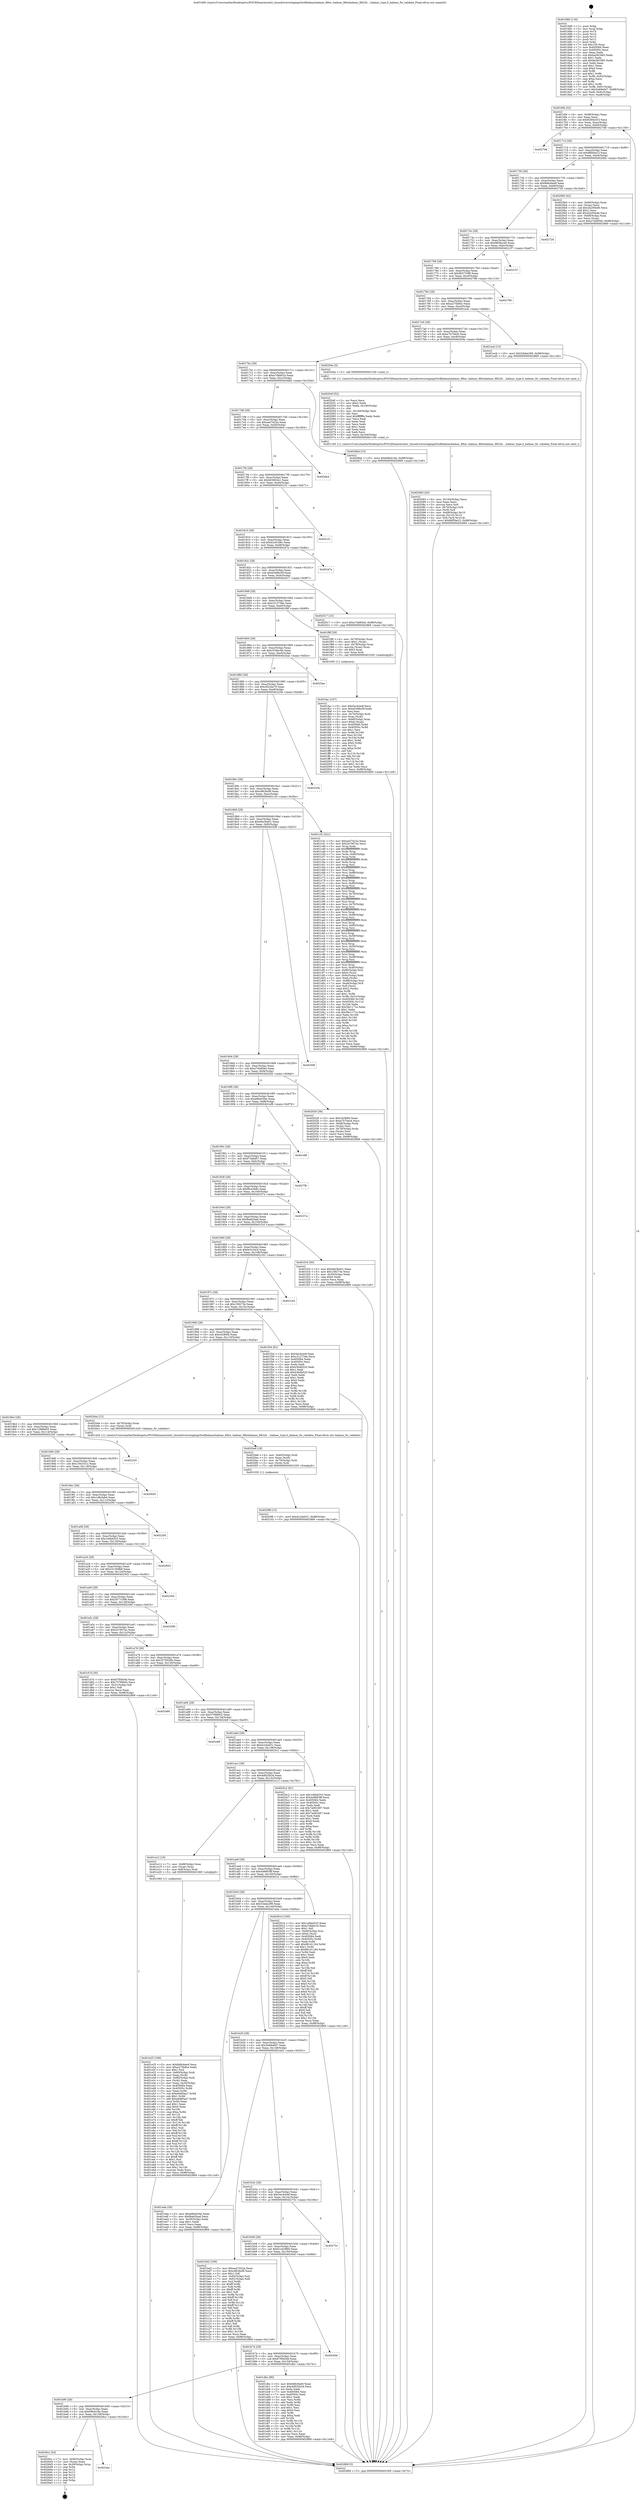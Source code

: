 digraph "0x401680" {
  label = "0x401680 (/mnt/c/Users/mathe/Desktop/tcc/POCII/binaries/extr_linuxdriversstagingrtlwifihalmachalmac_88xx..halmac_88xxhalmac_8822b....halmac_type.h_halmac_fw_validate_Final-ollvm.out::main(0))"
  labelloc = "t"
  node[shape=record]

  Entry [label="",width=0.3,height=0.3,shape=circle,fillcolor=black,style=filled]
  "0x4016f4" [label="{
     0x4016f4 [32]\l
     | [instrs]\l
     &nbsp;&nbsp;0x4016f4 \<+6\>: mov -0x98(%rbp),%eax\l
     &nbsp;&nbsp;0x4016fa \<+2\>: mov %eax,%ecx\l
     &nbsp;&nbsp;0x4016fc \<+6\>: sub $0x8260e333,%ecx\l
     &nbsp;&nbsp;0x401702 \<+6\>: mov %eax,-0xac(%rbp)\l
     &nbsp;&nbsp;0x401708 \<+6\>: mov %ecx,-0xb0(%rbp)\l
     &nbsp;&nbsp;0x40170e \<+6\>: je 00000000004027d6 \<main+0x1156\>\l
  }"]
  "0x4027d6" [label="{
     0x4027d6\l
  }", style=dashed]
  "0x401714" [label="{
     0x401714 [28]\l
     | [instrs]\l
     &nbsp;&nbsp;0x401714 \<+5\>: jmp 0000000000401719 \<main+0x99\>\l
     &nbsp;&nbsp;0x401719 \<+6\>: mov -0xac(%rbp),%eax\l
     &nbsp;&nbsp;0x40171f \<+5\>: sub $0x88f5be23,%eax\l
     &nbsp;&nbsp;0x401724 \<+6\>: mov %eax,-0xb4(%rbp)\l
     &nbsp;&nbsp;0x40172a \<+6\>: je 00000000004020b0 \<main+0xa30\>\l
  }"]
  Exit [label="",width=0.3,height=0.3,shape=circle,fillcolor=black,style=filled,peripheries=2]
  "0x4020b0" [label="{
     0x4020b0 [42]\l
     | [instrs]\l
     &nbsp;&nbsp;0x4020b0 \<+4\>: mov -0x68(%rbp),%rax\l
     &nbsp;&nbsp;0x4020b4 \<+2\>: mov (%rax),%ecx\l
     &nbsp;&nbsp;0x4020b6 \<+6\>: sub $0x2b200e46,%ecx\l
     &nbsp;&nbsp;0x4020bc \<+3\>: add $0x1,%ecx\l
     &nbsp;&nbsp;0x4020bf \<+6\>: add $0x2b200e46,%ecx\l
     &nbsp;&nbsp;0x4020c5 \<+4\>: mov -0x68(%rbp),%rax\l
     &nbsp;&nbsp;0x4020c9 \<+2\>: mov %ecx,(%rax)\l
     &nbsp;&nbsp;0x4020cb \<+10\>: movl $0xe7d485e0,-0x98(%rbp)\l
     &nbsp;&nbsp;0x4020d5 \<+5\>: jmp 0000000000402869 \<main+0x11e9\>\l
  }"]
  "0x401730" [label="{
     0x401730 [28]\l
     | [instrs]\l
     &nbsp;&nbsp;0x401730 \<+5\>: jmp 0000000000401735 \<main+0xb5\>\l
     &nbsp;&nbsp;0x401735 \<+6\>: mov -0xac(%rbp),%eax\l
     &nbsp;&nbsp;0x40173b \<+5\>: sub $0x8d6c6ee9,%eax\l
     &nbsp;&nbsp;0x401740 \<+6\>: mov %eax,-0xb8(%rbp)\l
     &nbsp;&nbsp;0x401746 \<+6\>: je 0000000000402729 \<main+0x10a9\>\l
  }"]
  "0x401bac" [label="{
     0x401bac\l
  }", style=dashed]
  "0x402729" [label="{
     0x402729\l
  }", style=dashed]
  "0x40174c" [label="{
     0x40174c [28]\l
     | [instrs]\l
     &nbsp;&nbsp;0x40174c \<+5\>: jmp 0000000000401751 \<main+0xd1\>\l
     &nbsp;&nbsp;0x401751 \<+6\>: mov -0xac(%rbp),%eax\l
     &nbsp;&nbsp;0x401757 \<+5\>: sub $0x9858cce0,%eax\l
     &nbsp;&nbsp;0x40175c \<+6\>: mov %eax,-0xbc(%rbp)\l
     &nbsp;&nbsp;0x401762 \<+6\>: je 0000000000402107 \<main+0xa87\>\l
  }"]
  "0x4026cc" [label="{
     0x4026cc [24]\l
     | [instrs]\l
     &nbsp;&nbsp;0x4026cc \<+7\>: mov -0x90(%rbp),%rax\l
     &nbsp;&nbsp;0x4026d3 \<+2\>: mov (%rax),%eax\l
     &nbsp;&nbsp;0x4026d5 \<+4\>: lea -0x28(%rbp),%rsp\l
     &nbsp;&nbsp;0x4026d9 \<+1\>: pop %rbx\l
     &nbsp;&nbsp;0x4026da \<+2\>: pop %r12\l
     &nbsp;&nbsp;0x4026dc \<+2\>: pop %r13\l
     &nbsp;&nbsp;0x4026de \<+2\>: pop %r14\l
     &nbsp;&nbsp;0x4026e0 \<+2\>: pop %r15\l
     &nbsp;&nbsp;0x4026e2 \<+1\>: pop %rbp\l
     &nbsp;&nbsp;0x4026e3 \<+1\>: ret\l
  }"]
  "0x402107" [label="{
     0x402107\l
  }", style=dashed]
  "0x401768" [label="{
     0x401768 [28]\l
     | [instrs]\l
     &nbsp;&nbsp;0x401768 \<+5\>: jmp 000000000040176d \<main+0xed\>\l
     &nbsp;&nbsp;0x40176d \<+6\>: mov -0xac(%rbp),%eax\l
     &nbsp;&nbsp;0x401773 \<+5\>: sub $0x9b5733f6,%eax\l
     &nbsp;&nbsp;0x401778 \<+6\>: mov %eax,-0xc0(%rbp)\l
     &nbsp;&nbsp;0x40177e \<+6\>: je 0000000000402799 \<main+0x1119\>\l
  }"]
  "0x4020f8" [label="{
     0x4020f8 [15]\l
     | [instrs]\l
     &nbsp;&nbsp;0x4020f8 \<+10\>: movl $0x4c24e031,-0x98(%rbp)\l
     &nbsp;&nbsp;0x402102 \<+5\>: jmp 0000000000402869 \<main+0x11e9\>\l
  }"]
  "0x402799" [label="{
     0x402799\l
  }", style=dashed]
  "0x401784" [label="{
     0x401784 [28]\l
     | [instrs]\l
     &nbsp;&nbsp;0x401784 \<+5\>: jmp 0000000000401789 \<main+0x109\>\l
     &nbsp;&nbsp;0x401789 \<+6\>: mov -0xac(%rbp),%eax\l
     &nbsp;&nbsp;0x40178f \<+5\>: sub $0xa275b8ce,%eax\l
     &nbsp;&nbsp;0x401794 \<+6\>: mov %eax,-0xc4(%rbp)\l
     &nbsp;&nbsp;0x40179a \<+6\>: je 0000000000401ecb \<main+0x84b\>\l
  }"]
  "0x4020e6" [label="{
     0x4020e6 [18]\l
     | [instrs]\l
     &nbsp;&nbsp;0x4020e6 \<+4\>: mov -0x60(%rbp),%rdi\l
     &nbsp;&nbsp;0x4020ea \<+2\>: mov %eax,(%rdi)\l
     &nbsp;&nbsp;0x4020ec \<+4\>: mov -0x70(%rbp),%rdi\l
     &nbsp;&nbsp;0x4020f0 \<+3\>: mov (%rdi),%rdi\l
     &nbsp;&nbsp;0x4020f3 \<+5\>: call 0000000000401030 \<free@plt\>\l
     | [calls]\l
     &nbsp;&nbsp;0x401030 \{1\} (unknown)\l
  }"]
  "0x401ecb" [label="{
     0x401ecb [15]\l
     | [instrs]\l
     &nbsp;&nbsp;0x401ecb \<+10\>: movl $0x53ebe299,-0x98(%rbp)\l
     &nbsp;&nbsp;0x401ed5 \<+5\>: jmp 0000000000402869 \<main+0x11e9\>\l
  }"]
  "0x4017a0" [label="{
     0x4017a0 [28]\l
     | [instrs]\l
     &nbsp;&nbsp;0x4017a0 \<+5\>: jmp 00000000004017a5 \<main+0x125\>\l
     &nbsp;&nbsp;0x4017a5 \<+6\>: mov -0xac(%rbp),%eax\l
     &nbsp;&nbsp;0x4017ab \<+5\>: sub $0xa7b70ec6,%eax\l
     &nbsp;&nbsp;0x4017b0 \<+6\>: mov %eax,-0xc8(%rbp)\l
     &nbsp;&nbsp;0x4017b6 \<+6\>: je 000000000040204a \<main+0x9ca\>\l
  }"]
  "0x402083" [label="{
     0x402083 [45]\l
     | [instrs]\l
     &nbsp;&nbsp;0x402083 \<+6\>: mov -0x164(%rbp),%ecx\l
     &nbsp;&nbsp;0x402089 \<+3\>: imul %eax,%ecx\l
     &nbsp;&nbsp;0x40208c \<+3\>: movslq %ecx,%r8\l
     &nbsp;&nbsp;0x40208f \<+4\>: mov -0x70(%rbp),%r9\l
     &nbsp;&nbsp;0x402093 \<+3\>: mov (%r9),%r9\l
     &nbsp;&nbsp;0x402096 \<+4\>: mov -0x68(%rbp),%r10\l
     &nbsp;&nbsp;0x40209a \<+3\>: movslq (%r10),%r10\l
     &nbsp;&nbsp;0x40209d \<+4\>: mov %r8,(%r9,%r10,8)\l
     &nbsp;&nbsp;0x4020a1 \<+10\>: movl $0x88f5be23,-0x98(%rbp)\l
     &nbsp;&nbsp;0x4020ab \<+5\>: jmp 0000000000402869 \<main+0x11e9\>\l
  }"]
  "0x40204a" [label="{
     0x40204a [5]\l
     | [instrs]\l
     &nbsp;&nbsp;0x40204a \<+5\>: call 0000000000401160 \<next_i\>\l
     | [calls]\l
     &nbsp;&nbsp;0x401160 \{1\} (/mnt/c/Users/mathe/Desktop/tcc/POCII/binaries/extr_linuxdriversstagingrtlwifihalmachalmac_88xx..halmac_88xxhalmac_8822b....halmac_type.h_halmac_fw_validate_Final-ollvm.out::next_i)\l
  }"]
  "0x4017bc" [label="{
     0x4017bc [28]\l
     | [instrs]\l
     &nbsp;&nbsp;0x4017bc \<+5\>: jmp 00000000004017c1 \<main+0x141\>\l
     &nbsp;&nbsp;0x4017c1 \<+6\>: mov -0xac(%rbp),%eax\l
     &nbsp;&nbsp;0x4017c7 \<+5\>: sub $0xa7dbbb1b,%eax\l
     &nbsp;&nbsp;0x4017cc \<+6\>: mov %eax,-0xcc(%rbp)\l
     &nbsp;&nbsp;0x4017d2 \<+6\>: je 00000000004026bd \<main+0x103d\>\l
  }"]
  "0x40204f" [label="{
     0x40204f [52]\l
     | [instrs]\l
     &nbsp;&nbsp;0x40204f \<+2\>: xor %ecx,%ecx\l
     &nbsp;&nbsp;0x402051 \<+5\>: mov $0x2,%edx\l
     &nbsp;&nbsp;0x402056 \<+6\>: mov %edx,-0x160(%rbp)\l
     &nbsp;&nbsp;0x40205c \<+1\>: cltd\l
     &nbsp;&nbsp;0x40205d \<+6\>: mov -0x160(%rbp),%esi\l
     &nbsp;&nbsp;0x402063 \<+2\>: idiv %esi\l
     &nbsp;&nbsp;0x402065 \<+6\>: imul $0xfffffffe,%edx,%edx\l
     &nbsp;&nbsp;0x40206b \<+2\>: mov %ecx,%edi\l
     &nbsp;&nbsp;0x40206d \<+2\>: sub %edx,%edi\l
     &nbsp;&nbsp;0x40206f \<+2\>: mov %ecx,%edx\l
     &nbsp;&nbsp;0x402071 \<+3\>: sub $0x1,%edx\l
     &nbsp;&nbsp;0x402074 \<+2\>: add %edx,%edi\l
     &nbsp;&nbsp;0x402076 \<+2\>: sub %edi,%ecx\l
     &nbsp;&nbsp;0x402078 \<+6\>: mov %ecx,-0x164(%rbp)\l
     &nbsp;&nbsp;0x40207e \<+5\>: call 0000000000401160 \<next_i\>\l
     | [calls]\l
     &nbsp;&nbsp;0x401160 \{1\} (/mnt/c/Users/mathe/Desktop/tcc/POCII/binaries/extr_linuxdriversstagingrtlwifihalmachalmac_88xx..halmac_88xxhalmac_8822b....halmac_type.h_halmac_fw_validate_Final-ollvm.out::next_i)\l
  }"]
  "0x4026bd" [label="{
     0x4026bd [15]\l
     | [instrs]\l
     &nbsp;&nbsp;0x4026bd \<+10\>: movl $0x69fcb16e,-0x98(%rbp)\l
     &nbsp;&nbsp;0x4026c7 \<+5\>: jmp 0000000000402869 \<main+0x11e9\>\l
  }"]
  "0x4017d8" [label="{
     0x4017d8 [28]\l
     | [instrs]\l
     &nbsp;&nbsp;0x4017d8 \<+5\>: jmp 00000000004017dd \<main+0x15d\>\l
     &nbsp;&nbsp;0x4017dd \<+6\>: mov -0xac(%rbp),%eax\l
     &nbsp;&nbsp;0x4017e3 \<+5\>: sub $0xaa47422a,%eax\l
     &nbsp;&nbsp;0x4017e8 \<+6\>: mov %eax,-0xd0(%rbp)\l
     &nbsp;&nbsp;0x4017ee \<+6\>: je 00000000004026e4 \<main+0x1064\>\l
  }"]
  "0x401fac" [label="{
     0x401fac [107]\l
     | [instrs]\l
     &nbsp;&nbsp;0x401fac \<+5\>: mov $0x5ec4cb4f,%ecx\l
     &nbsp;&nbsp;0x401fb1 \<+5\>: mov $0xb549bc0f,%edx\l
     &nbsp;&nbsp;0x401fb6 \<+2\>: xor %esi,%esi\l
     &nbsp;&nbsp;0x401fb8 \<+4\>: mov -0x70(%rbp),%rdi\l
     &nbsp;&nbsp;0x401fbc \<+3\>: mov %rax,(%rdi)\l
     &nbsp;&nbsp;0x401fbf \<+4\>: mov -0x68(%rbp),%rax\l
     &nbsp;&nbsp;0x401fc3 \<+6\>: movl $0x0,(%rax)\l
     &nbsp;&nbsp;0x401fc9 \<+8\>: mov 0x405084,%r8d\l
     &nbsp;&nbsp;0x401fd1 \<+8\>: mov 0x40505c,%r9d\l
     &nbsp;&nbsp;0x401fd9 \<+3\>: sub $0x1,%esi\l
     &nbsp;&nbsp;0x401fdc \<+3\>: mov %r8d,%r10d\l
     &nbsp;&nbsp;0x401fdf \<+3\>: add %esi,%r10d\l
     &nbsp;&nbsp;0x401fe2 \<+4\>: imul %r10d,%r8d\l
     &nbsp;&nbsp;0x401fe6 \<+4\>: and $0x1,%r8d\l
     &nbsp;&nbsp;0x401fea \<+4\>: cmp $0x0,%r8d\l
     &nbsp;&nbsp;0x401fee \<+4\>: sete %r11b\l
     &nbsp;&nbsp;0x401ff2 \<+4\>: cmp $0xa,%r9d\l
     &nbsp;&nbsp;0x401ff6 \<+3\>: setl %bl\l
     &nbsp;&nbsp;0x401ff9 \<+3\>: mov %r11b,%r14b\l
     &nbsp;&nbsp;0x401ffc \<+3\>: and %bl,%r14b\l
     &nbsp;&nbsp;0x401fff \<+3\>: xor %bl,%r11b\l
     &nbsp;&nbsp;0x402002 \<+3\>: or %r11b,%r14b\l
     &nbsp;&nbsp;0x402005 \<+4\>: test $0x1,%r14b\l
     &nbsp;&nbsp;0x402009 \<+3\>: cmovne %edx,%ecx\l
     &nbsp;&nbsp;0x40200c \<+6\>: mov %ecx,-0x98(%rbp)\l
     &nbsp;&nbsp;0x402012 \<+5\>: jmp 0000000000402869 \<main+0x11e9\>\l
  }"]
  "0x4026e4" [label="{
     0x4026e4\l
  }", style=dashed]
  "0x4017f4" [label="{
     0x4017f4 [28]\l
     | [instrs]\l
     &nbsp;&nbsp;0x4017f4 \<+5\>: jmp 00000000004017f9 \<main+0x179\>\l
     &nbsp;&nbsp;0x4017f9 \<+6\>: mov -0xac(%rbp),%eax\l
     &nbsp;&nbsp;0x4017ff \<+5\>: sub $0xb03602e1,%eax\l
     &nbsp;&nbsp;0x401804 \<+6\>: mov %eax,-0xd4(%rbp)\l
     &nbsp;&nbsp;0x40180a \<+6\>: je 00000000004021f1 \<main+0xb71\>\l
  }"]
  "0x401e25" [label="{
     0x401e25 [166]\l
     | [instrs]\l
     &nbsp;&nbsp;0x401e25 \<+5\>: mov $0x8d6c6ee9,%ecx\l
     &nbsp;&nbsp;0x401e2a \<+5\>: mov $0xa275b8ce,%edx\l
     &nbsp;&nbsp;0x401e2f \<+3\>: mov $0x1,%sil\l
     &nbsp;&nbsp;0x401e32 \<+4\>: mov -0x80(%rbp),%rdi\l
     &nbsp;&nbsp;0x401e36 \<+2\>: mov %eax,(%rdi)\l
     &nbsp;&nbsp;0x401e38 \<+4\>: mov -0x80(%rbp),%rdi\l
     &nbsp;&nbsp;0x401e3c \<+2\>: mov (%rdi),%eax\l
     &nbsp;&nbsp;0x401e3e \<+3\>: mov %eax,-0x30(%rbp)\l
     &nbsp;&nbsp;0x401e41 \<+7\>: mov 0x405084,%eax\l
     &nbsp;&nbsp;0x401e48 \<+8\>: mov 0x40505c,%r8d\l
     &nbsp;&nbsp;0x401e50 \<+3\>: mov %eax,%r9d\l
     &nbsp;&nbsp;0x401e53 \<+7\>: sub $0xed485aa7,%r9d\l
     &nbsp;&nbsp;0x401e5a \<+4\>: sub $0x1,%r9d\l
     &nbsp;&nbsp;0x401e5e \<+7\>: add $0xed485aa7,%r9d\l
     &nbsp;&nbsp;0x401e65 \<+4\>: imul %r9d,%eax\l
     &nbsp;&nbsp;0x401e69 \<+3\>: and $0x1,%eax\l
     &nbsp;&nbsp;0x401e6c \<+3\>: cmp $0x0,%eax\l
     &nbsp;&nbsp;0x401e6f \<+4\>: sete %r10b\l
     &nbsp;&nbsp;0x401e73 \<+4\>: cmp $0xa,%r8d\l
     &nbsp;&nbsp;0x401e77 \<+4\>: setl %r11b\l
     &nbsp;&nbsp;0x401e7b \<+3\>: mov %r10b,%bl\l
     &nbsp;&nbsp;0x401e7e \<+3\>: xor $0xff,%bl\l
     &nbsp;&nbsp;0x401e81 \<+3\>: mov %r11b,%r14b\l
     &nbsp;&nbsp;0x401e84 \<+4\>: xor $0xff,%r14b\l
     &nbsp;&nbsp;0x401e88 \<+4\>: xor $0x1,%sil\l
     &nbsp;&nbsp;0x401e8c \<+3\>: mov %bl,%r15b\l
     &nbsp;&nbsp;0x401e8f \<+4\>: and $0xff,%r15b\l
     &nbsp;&nbsp;0x401e93 \<+3\>: and %sil,%r10b\l
     &nbsp;&nbsp;0x401e96 \<+3\>: mov %r14b,%r12b\l
     &nbsp;&nbsp;0x401e99 \<+4\>: and $0xff,%r12b\l
     &nbsp;&nbsp;0x401e9d \<+3\>: and %sil,%r11b\l
     &nbsp;&nbsp;0x401ea0 \<+3\>: or %r10b,%r15b\l
     &nbsp;&nbsp;0x401ea3 \<+3\>: or %r11b,%r12b\l
     &nbsp;&nbsp;0x401ea6 \<+3\>: xor %r12b,%r15b\l
     &nbsp;&nbsp;0x401ea9 \<+3\>: or %r14b,%bl\l
     &nbsp;&nbsp;0x401eac \<+3\>: xor $0xff,%bl\l
     &nbsp;&nbsp;0x401eaf \<+4\>: or $0x1,%sil\l
     &nbsp;&nbsp;0x401eb3 \<+3\>: and %sil,%bl\l
     &nbsp;&nbsp;0x401eb6 \<+3\>: or %bl,%r15b\l
     &nbsp;&nbsp;0x401eb9 \<+4\>: test $0x1,%r15b\l
     &nbsp;&nbsp;0x401ebd \<+3\>: cmovne %edx,%ecx\l
     &nbsp;&nbsp;0x401ec0 \<+6\>: mov %ecx,-0x98(%rbp)\l
     &nbsp;&nbsp;0x401ec6 \<+5\>: jmp 0000000000402869 \<main+0x11e9\>\l
  }"]
  "0x4021f1" [label="{
     0x4021f1\l
  }", style=dashed]
  "0x401810" [label="{
     0x401810 [28]\l
     | [instrs]\l
     &nbsp;&nbsp;0x401810 \<+5\>: jmp 0000000000401815 \<main+0x195\>\l
     &nbsp;&nbsp;0x401815 \<+6\>: mov -0xac(%rbp),%eax\l
     &nbsp;&nbsp;0x40181b \<+5\>: sub $0xb2c01b9c,%eax\l
     &nbsp;&nbsp;0x401820 \<+6\>: mov %eax,-0xd8(%rbp)\l
     &nbsp;&nbsp;0x401826 \<+6\>: je 000000000040247a \<main+0xdfa\>\l
  }"]
  "0x401b90" [label="{
     0x401b90 [28]\l
     | [instrs]\l
     &nbsp;&nbsp;0x401b90 \<+5\>: jmp 0000000000401b95 \<main+0x515\>\l
     &nbsp;&nbsp;0x401b95 \<+6\>: mov -0xac(%rbp),%eax\l
     &nbsp;&nbsp;0x401b9b \<+5\>: sub $0x69fcb16e,%eax\l
     &nbsp;&nbsp;0x401ba0 \<+6\>: mov %eax,-0x158(%rbp)\l
     &nbsp;&nbsp;0x401ba6 \<+6\>: je 00000000004026cc \<main+0x104c\>\l
  }"]
  "0x40247a" [label="{
     0x40247a\l
  }", style=dashed]
  "0x40182c" [label="{
     0x40182c [28]\l
     | [instrs]\l
     &nbsp;&nbsp;0x40182c \<+5\>: jmp 0000000000401831 \<main+0x1b1\>\l
     &nbsp;&nbsp;0x401831 \<+6\>: mov -0xac(%rbp),%eax\l
     &nbsp;&nbsp;0x401837 \<+5\>: sub $0xb549bc0f,%eax\l
     &nbsp;&nbsp;0x40183c \<+6\>: mov %eax,-0xdc(%rbp)\l
     &nbsp;&nbsp;0x401842 \<+6\>: je 0000000000402017 \<main+0x997\>\l
  }"]
  "0x401dbc" [label="{
     0x401dbc [86]\l
     | [instrs]\l
     &nbsp;&nbsp;0x401dbc \<+5\>: mov $0x8d6c6ee9,%eax\l
     &nbsp;&nbsp;0x401dc1 \<+5\>: mov $0x4d925b3d,%ecx\l
     &nbsp;&nbsp;0x401dc6 \<+2\>: xor %edx,%edx\l
     &nbsp;&nbsp;0x401dc8 \<+7\>: mov 0x405084,%esi\l
     &nbsp;&nbsp;0x401dcf \<+7\>: mov 0x40505c,%edi\l
     &nbsp;&nbsp;0x401dd6 \<+3\>: sub $0x1,%edx\l
     &nbsp;&nbsp;0x401dd9 \<+3\>: mov %esi,%r8d\l
     &nbsp;&nbsp;0x401ddc \<+3\>: add %edx,%r8d\l
     &nbsp;&nbsp;0x401ddf \<+4\>: imul %r8d,%esi\l
     &nbsp;&nbsp;0x401de3 \<+3\>: and $0x1,%esi\l
     &nbsp;&nbsp;0x401de6 \<+3\>: cmp $0x0,%esi\l
     &nbsp;&nbsp;0x401de9 \<+4\>: sete %r9b\l
     &nbsp;&nbsp;0x401ded \<+3\>: cmp $0xa,%edi\l
     &nbsp;&nbsp;0x401df0 \<+4\>: setl %r10b\l
     &nbsp;&nbsp;0x401df4 \<+3\>: mov %r9b,%r11b\l
     &nbsp;&nbsp;0x401df7 \<+3\>: and %r10b,%r11b\l
     &nbsp;&nbsp;0x401dfa \<+3\>: xor %r10b,%r9b\l
     &nbsp;&nbsp;0x401dfd \<+3\>: or %r9b,%r11b\l
     &nbsp;&nbsp;0x401e00 \<+4\>: test $0x1,%r11b\l
     &nbsp;&nbsp;0x401e04 \<+3\>: cmovne %ecx,%eax\l
     &nbsp;&nbsp;0x401e07 \<+6\>: mov %eax,-0x98(%rbp)\l
     &nbsp;&nbsp;0x401e0d \<+5\>: jmp 0000000000402869 \<main+0x11e9\>\l
  }"]
  "0x402017" [label="{
     0x402017 [15]\l
     | [instrs]\l
     &nbsp;&nbsp;0x402017 \<+10\>: movl $0xe7d485e0,-0x98(%rbp)\l
     &nbsp;&nbsp;0x402021 \<+5\>: jmp 0000000000402869 \<main+0x11e9\>\l
  }"]
  "0x401848" [label="{
     0x401848 [28]\l
     | [instrs]\l
     &nbsp;&nbsp;0x401848 \<+5\>: jmp 000000000040184d \<main+0x1cd\>\l
     &nbsp;&nbsp;0x40184d \<+6\>: mov -0xac(%rbp),%eax\l
     &nbsp;&nbsp;0x401853 \<+5\>: sub $0xc31273de,%eax\l
     &nbsp;&nbsp;0x401858 \<+6\>: mov %eax,-0xe0(%rbp)\l
     &nbsp;&nbsp;0x40185e \<+6\>: je 0000000000401f8f \<main+0x90f\>\l
  }"]
  "0x401b74" [label="{
     0x401b74 [28]\l
     | [instrs]\l
     &nbsp;&nbsp;0x401b74 \<+5\>: jmp 0000000000401b79 \<main+0x4f9\>\l
     &nbsp;&nbsp;0x401b79 \<+6\>: mov -0xac(%rbp),%eax\l
     &nbsp;&nbsp;0x401b7f \<+5\>: sub $0x67f5b04d,%eax\l
     &nbsp;&nbsp;0x401b84 \<+6\>: mov %eax,-0x154(%rbp)\l
     &nbsp;&nbsp;0x401b8a \<+6\>: je 0000000000401dbc \<main+0x73c\>\l
  }"]
  "0x401f8f" [label="{
     0x401f8f [29]\l
     | [instrs]\l
     &nbsp;&nbsp;0x401f8f \<+4\>: mov -0x78(%rbp),%rax\l
     &nbsp;&nbsp;0x401f93 \<+6\>: movl $0x1,(%rax)\l
     &nbsp;&nbsp;0x401f99 \<+4\>: mov -0x78(%rbp),%rax\l
     &nbsp;&nbsp;0x401f9d \<+3\>: movslq (%rax),%rax\l
     &nbsp;&nbsp;0x401fa0 \<+4\>: shl $0x3,%rax\l
     &nbsp;&nbsp;0x401fa4 \<+3\>: mov %rax,%rdi\l
     &nbsp;&nbsp;0x401fa7 \<+5\>: call 0000000000401050 \<malloc@plt\>\l
     | [calls]\l
     &nbsp;&nbsp;0x401050 \{1\} (unknown)\l
  }"]
  "0x401864" [label="{
     0x401864 [28]\l
     | [instrs]\l
     &nbsp;&nbsp;0x401864 \<+5\>: jmp 0000000000401869 \<main+0x1e9\>\l
     &nbsp;&nbsp;0x401869 \<+6\>: mov -0xac(%rbp),%eax\l
     &nbsp;&nbsp;0x40186f \<+5\>: sub $0xc539ac4b,%eax\l
     &nbsp;&nbsp;0x401874 \<+6\>: mov %eax,-0xe4(%rbp)\l
     &nbsp;&nbsp;0x40187a \<+6\>: je 00000000004025ae \<main+0xf2e\>\l
  }"]
  "0x40240d" [label="{
     0x40240d\l
  }", style=dashed]
  "0x4025ae" [label="{
     0x4025ae\l
  }", style=dashed]
  "0x401880" [label="{
     0x401880 [28]\l
     | [instrs]\l
     &nbsp;&nbsp;0x401880 \<+5\>: jmp 0000000000401885 \<main+0x205\>\l
     &nbsp;&nbsp;0x401885 \<+6\>: mov -0xac(%rbp),%eax\l
     &nbsp;&nbsp;0x40188b \<+5\>: sub $0xc822da79,%eax\l
     &nbsp;&nbsp;0x401890 \<+6\>: mov %eax,-0xe8(%rbp)\l
     &nbsp;&nbsp;0x401896 \<+6\>: je 000000000040225b \<main+0xbdb\>\l
  }"]
  "0x401b58" [label="{
     0x401b58 [28]\l
     | [instrs]\l
     &nbsp;&nbsp;0x401b58 \<+5\>: jmp 0000000000401b5d \<main+0x4dd\>\l
     &nbsp;&nbsp;0x401b5d \<+6\>: mov -0xac(%rbp),%eax\l
     &nbsp;&nbsp;0x401b63 \<+5\>: sub $0x61e43980,%eax\l
     &nbsp;&nbsp;0x401b68 \<+6\>: mov %eax,-0x150(%rbp)\l
     &nbsp;&nbsp;0x401b6e \<+6\>: je 000000000040240d \<main+0xd8d\>\l
  }"]
  "0x40225b" [label="{
     0x40225b\l
  }", style=dashed]
  "0x40189c" [label="{
     0x40189c [28]\l
     | [instrs]\l
     &nbsp;&nbsp;0x40189c \<+5\>: jmp 00000000004018a1 \<main+0x221\>\l
     &nbsp;&nbsp;0x4018a1 \<+6\>: mov -0xac(%rbp),%eax\l
     &nbsp;&nbsp;0x4018a7 \<+5\>: sub $0xc863bcf9,%eax\l
     &nbsp;&nbsp;0x4018ac \<+6\>: mov %eax,-0xec(%rbp)\l
     &nbsp;&nbsp;0x4018b2 \<+6\>: je 0000000000401c3c \<main+0x5bc\>\l
  }"]
  "0x40275c" [label="{
     0x40275c\l
  }", style=dashed]
  "0x401c3c" [label="{
     0x401c3c [321]\l
     | [instrs]\l
     &nbsp;&nbsp;0x401c3c \<+5\>: mov $0xaa47422a,%eax\l
     &nbsp;&nbsp;0x401c41 \<+5\>: mov $0x2e7907ac,%ecx\l
     &nbsp;&nbsp;0x401c46 \<+3\>: mov %rsp,%rdx\l
     &nbsp;&nbsp;0x401c49 \<+4\>: add $0xfffffffffffffff0,%rdx\l
     &nbsp;&nbsp;0x401c4d \<+3\>: mov %rdx,%rsp\l
     &nbsp;&nbsp;0x401c50 \<+7\>: mov %rdx,-0x90(%rbp)\l
     &nbsp;&nbsp;0x401c57 \<+3\>: mov %rsp,%rdx\l
     &nbsp;&nbsp;0x401c5a \<+4\>: add $0xfffffffffffffff0,%rdx\l
     &nbsp;&nbsp;0x401c5e \<+3\>: mov %rdx,%rsp\l
     &nbsp;&nbsp;0x401c61 \<+3\>: mov %rsp,%rsi\l
     &nbsp;&nbsp;0x401c64 \<+4\>: add $0xfffffffffffffff0,%rsi\l
     &nbsp;&nbsp;0x401c68 \<+3\>: mov %rsi,%rsp\l
     &nbsp;&nbsp;0x401c6b \<+7\>: mov %rsi,-0x88(%rbp)\l
     &nbsp;&nbsp;0x401c72 \<+3\>: mov %rsp,%rsi\l
     &nbsp;&nbsp;0x401c75 \<+4\>: add $0xfffffffffffffff0,%rsi\l
     &nbsp;&nbsp;0x401c79 \<+3\>: mov %rsi,%rsp\l
     &nbsp;&nbsp;0x401c7c \<+4\>: mov %rsi,-0x80(%rbp)\l
     &nbsp;&nbsp;0x401c80 \<+3\>: mov %rsp,%rsi\l
     &nbsp;&nbsp;0x401c83 \<+4\>: add $0xfffffffffffffff0,%rsi\l
     &nbsp;&nbsp;0x401c87 \<+3\>: mov %rsi,%rsp\l
     &nbsp;&nbsp;0x401c8a \<+4\>: mov %rsi,-0x78(%rbp)\l
     &nbsp;&nbsp;0x401c8e \<+3\>: mov %rsp,%rsi\l
     &nbsp;&nbsp;0x401c91 \<+4\>: add $0xfffffffffffffff0,%rsi\l
     &nbsp;&nbsp;0x401c95 \<+3\>: mov %rsi,%rsp\l
     &nbsp;&nbsp;0x401c98 \<+4\>: mov %rsi,-0x70(%rbp)\l
     &nbsp;&nbsp;0x401c9c \<+3\>: mov %rsp,%rsi\l
     &nbsp;&nbsp;0x401c9f \<+4\>: add $0xfffffffffffffff0,%rsi\l
     &nbsp;&nbsp;0x401ca3 \<+3\>: mov %rsi,%rsp\l
     &nbsp;&nbsp;0x401ca6 \<+4\>: mov %rsi,-0x68(%rbp)\l
     &nbsp;&nbsp;0x401caa \<+3\>: mov %rsp,%rsi\l
     &nbsp;&nbsp;0x401cad \<+4\>: add $0xfffffffffffffff0,%rsi\l
     &nbsp;&nbsp;0x401cb1 \<+3\>: mov %rsi,%rsp\l
     &nbsp;&nbsp;0x401cb4 \<+4\>: mov %rsi,-0x60(%rbp)\l
     &nbsp;&nbsp;0x401cb8 \<+3\>: mov %rsp,%rsi\l
     &nbsp;&nbsp;0x401cbb \<+4\>: add $0xfffffffffffffff0,%rsi\l
     &nbsp;&nbsp;0x401cbf \<+3\>: mov %rsi,%rsp\l
     &nbsp;&nbsp;0x401cc2 \<+4\>: mov %rsi,-0x58(%rbp)\l
     &nbsp;&nbsp;0x401cc6 \<+3\>: mov %rsp,%rsi\l
     &nbsp;&nbsp;0x401cc9 \<+4\>: add $0xfffffffffffffff0,%rsi\l
     &nbsp;&nbsp;0x401ccd \<+3\>: mov %rsi,%rsp\l
     &nbsp;&nbsp;0x401cd0 \<+4\>: mov %rsi,-0x50(%rbp)\l
     &nbsp;&nbsp;0x401cd4 \<+3\>: mov %rsp,%rsi\l
     &nbsp;&nbsp;0x401cd7 \<+4\>: add $0xfffffffffffffff0,%rsi\l
     &nbsp;&nbsp;0x401cdb \<+3\>: mov %rsi,%rsp\l
     &nbsp;&nbsp;0x401cde \<+4\>: mov %rsi,-0x48(%rbp)\l
     &nbsp;&nbsp;0x401ce2 \<+3\>: mov %rsp,%rsi\l
     &nbsp;&nbsp;0x401ce5 \<+4\>: add $0xfffffffffffffff0,%rsi\l
     &nbsp;&nbsp;0x401ce9 \<+3\>: mov %rsi,%rsp\l
     &nbsp;&nbsp;0x401cec \<+4\>: mov %rsi,-0x40(%rbp)\l
     &nbsp;&nbsp;0x401cf0 \<+7\>: mov -0x90(%rbp),%rsi\l
     &nbsp;&nbsp;0x401cf7 \<+6\>: movl $0x0,(%rsi)\l
     &nbsp;&nbsp;0x401cfd \<+6\>: mov -0x9c(%rbp),%edi\l
     &nbsp;&nbsp;0x401d03 \<+2\>: mov %edi,(%rdx)\l
     &nbsp;&nbsp;0x401d05 \<+7\>: mov -0x88(%rbp),%rsi\l
     &nbsp;&nbsp;0x401d0c \<+7\>: mov -0xa8(%rbp),%r8\l
     &nbsp;&nbsp;0x401d13 \<+3\>: mov %r8,(%rsi)\l
     &nbsp;&nbsp;0x401d16 \<+3\>: cmpl $0x2,(%rdx)\l
     &nbsp;&nbsp;0x401d19 \<+4\>: setne %r9b\l
     &nbsp;&nbsp;0x401d1d \<+4\>: and $0x1,%r9b\l
     &nbsp;&nbsp;0x401d21 \<+4\>: mov %r9b,-0x31(%rbp)\l
     &nbsp;&nbsp;0x401d25 \<+8\>: mov 0x405084,%r10d\l
     &nbsp;&nbsp;0x401d2d \<+8\>: mov 0x40505c,%r11d\l
     &nbsp;&nbsp;0x401d35 \<+3\>: mov %r10d,%ebx\l
     &nbsp;&nbsp;0x401d38 \<+6\>: add $0x5fe1171e,%ebx\l
     &nbsp;&nbsp;0x401d3e \<+3\>: sub $0x1,%ebx\l
     &nbsp;&nbsp;0x401d41 \<+6\>: sub $0x5fe1171e,%ebx\l
     &nbsp;&nbsp;0x401d47 \<+4\>: imul %ebx,%r10d\l
     &nbsp;&nbsp;0x401d4b \<+4\>: and $0x1,%r10d\l
     &nbsp;&nbsp;0x401d4f \<+4\>: cmp $0x0,%r10d\l
     &nbsp;&nbsp;0x401d53 \<+4\>: sete %r9b\l
     &nbsp;&nbsp;0x401d57 \<+4\>: cmp $0xa,%r11d\l
     &nbsp;&nbsp;0x401d5b \<+4\>: setl %r14b\l
     &nbsp;&nbsp;0x401d5f \<+3\>: mov %r9b,%r15b\l
     &nbsp;&nbsp;0x401d62 \<+3\>: and %r14b,%r15b\l
     &nbsp;&nbsp;0x401d65 \<+3\>: xor %r14b,%r9b\l
     &nbsp;&nbsp;0x401d68 \<+3\>: or %r9b,%r15b\l
     &nbsp;&nbsp;0x401d6b \<+4\>: test $0x1,%r15b\l
     &nbsp;&nbsp;0x401d6f \<+3\>: cmovne %ecx,%eax\l
     &nbsp;&nbsp;0x401d72 \<+6\>: mov %eax,-0x98(%rbp)\l
     &nbsp;&nbsp;0x401d78 \<+5\>: jmp 0000000000402869 \<main+0x11e9\>\l
  }"]
  "0x4018b8" [label="{
     0x4018b8 [28]\l
     | [instrs]\l
     &nbsp;&nbsp;0x4018b8 \<+5\>: jmp 00000000004018bd \<main+0x23d\>\l
     &nbsp;&nbsp;0x4018bd \<+6\>: mov -0xac(%rbp),%eax\l
     &nbsp;&nbsp;0x4018c3 \<+5\>: sub $0xe6e3be01,%eax\l
     &nbsp;&nbsp;0x4018c8 \<+6\>: mov %eax,-0xf0(%rbp)\l
     &nbsp;&nbsp;0x4018ce \<+6\>: je 000000000040259f \<main+0xf1f\>\l
  }"]
  "0x401680" [label="{
     0x401680 [116]\l
     | [instrs]\l
     &nbsp;&nbsp;0x401680 \<+1\>: push %rbp\l
     &nbsp;&nbsp;0x401681 \<+3\>: mov %rsp,%rbp\l
     &nbsp;&nbsp;0x401684 \<+2\>: push %r15\l
     &nbsp;&nbsp;0x401686 \<+2\>: push %r14\l
     &nbsp;&nbsp;0x401688 \<+2\>: push %r13\l
     &nbsp;&nbsp;0x40168a \<+2\>: push %r12\l
     &nbsp;&nbsp;0x40168c \<+1\>: push %rbx\l
     &nbsp;&nbsp;0x40168d \<+7\>: sub $0x158,%rsp\l
     &nbsp;&nbsp;0x401694 \<+7\>: mov 0x405084,%eax\l
     &nbsp;&nbsp;0x40169b \<+7\>: mov 0x40505c,%ecx\l
     &nbsp;&nbsp;0x4016a2 \<+2\>: mov %eax,%edx\l
     &nbsp;&nbsp;0x4016a4 \<+6\>: sub $0xba581865,%edx\l
     &nbsp;&nbsp;0x4016aa \<+3\>: sub $0x1,%edx\l
     &nbsp;&nbsp;0x4016ad \<+6\>: add $0xba581865,%edx\l
     &nbsp;&nbsp;0x4016b3 \<+3\>: imul %edx,%eax\l
     &nbsp;&nbsp;0x4016b6 \<+3\>: and $0x1,%eax\l
     &nbsp;&nbsp;0x4016b9 \<+3\>: cmp $0x0,%eax\l
     &nbsp;&nbsp;0x4016bc \<+4\>: sete %r8b\l
     &nbsp;&nbsp;0x4016c0 \<+4\>: and $0x1,%r8b\l
     &nbsp;&nbsp;0x4016c4 \<+7\>: mov %r8b,-0x92(%rbp)\l
     &nbsp;&nbsp;0x4016cb \<+3\>: cmp $0xa,%ecx\l
     &nbsp;&nbsp;0x4016ce \<+4\>: setl %r8b\l
     &nbsp;&nbsp;0x4016d2 \<+4\>: and $0x1,%r8b\l
     &nbsp;&nbsp;0x4016d6 \<+7\>: mov %r8b,-0x91(%rbp)\l
     &nbsp;&nbsp;0x4016dd \<+10\>: movl $0x5e69e6d7,-0x98(%rbp)\l
     &nbsp;&nbsp;0x4016e7 \<+6\>: mov %edi,-0x9c(%rbp)\l
     &nbsp;&nbsp;0x4016ed \<+7\>: mov %rsi,-0xa8(%rbp)\l
  }"]
  "0x40259f" [label="{
     0x40259f\l
  }", style=dashed]
  "0x4018d4" [label="{
     0x4018d4 [28]\l
     | [instrs]\l
     &nbsp;&nbsp;0x4018d4 \<+5\>: jmp 00000000004018d9 \<main+0x259\>\l
     &nbsp;&nbsp;0x4018d9 \<+6\>: mov -0xac(%rbp),%eax\l
     &nbsp;&nbsp;0x4018df \<+5\>: sub $0xe7d485e0,%eax\l
     &nbsp;&nbsp;0x4018e4 \<+6\>: mov %eax,-0xf4(%rbp)\l
     &nbsp;&nbsp;0x4018ea \<+6\>: je 0000000000402026 \<main+0x9a6\>\l
  }"]
  "0x402869" [label="{
     0x402869 [5]\l
     | [instrs]\l
     &nbsp;&nbsp;0x402869 \<+5\>: jmp 00000000004016f4 \<main+0x74\>\l
  }"]
  "0x402026" [label="{
     0x402026 [36]\l
     | [instrs]\l
     &nbsp;&nbsp;0x402026 \<+5\>: mov $0xc0280f4,%eax\l
     &nbsp;&nbsp;0x40202b \<+5\>: mov $0xa7b70ec6,%ecx\l
     &nbsp;&nbsp;0x402030 \<+4\>: mov -0x68(%rbp),%rdx\l
     &nbsp;&nbsp;0x402034 \<+2\>: mov (%rdx),%esi\l
     &nbsp;&nbsp;0x402036 \<+4\>: mov -0x78(%rbp),%rdx\l
     &nbsp;&nbsp;0x40203a \<+2\>: cmp (%rdx),%esi\l
     &nbsp;&nbsp;0x40203c \<+3\>: cmovl %ecx,%eax\l
     &nbsp;&nbsp;0x40203f \<+6\>: mov %eax,-0x98(%rbp)\l
     &nbsp;&nbsp;0x402045 \<+5\>: jmp 0000000000402869 \<main+0x11e9\>\l
  }"]
  "0x4018f0" [label="{
     0x4018f0 [28]\l
     | [instrs]\l
     &nbsp;&nbsp;0x4018f0 \<+5\>: jmp 00000000004018f5 \<main+0x275\>\l
     &nbsp;&nbsp;0x4018f5 \<+6\>: mov -0xac(%rbp),%eax\l
     &nbsp;&nbsp;0x4018fb \<+5\>: sub $0xe86e034e,%eax\l
     &nbsp;&nbsp;0x401900 \<+6\>: mov %eax,-0xf8(%rbp)\l
     &nbsp;&nbsp;0x401906 \<+6\>: je 0000000000401ef8 \<main+0x878\>\l
  }"]
  "0x401b3c" [label="{
     0x401b3c [28]\l
     | [instrs]\l
     &nbsp;&nbsp;0x401b3c \<+5\>: jmp 0000000000401b41 \<main+0x4c1\>\l
     &nbsp;&nbsp;0x401b41 \<+6\>: mov -0xac(%rbp),%eax\l
     &nbsp;&nbsp;0x401b47 \<+5\>: sub $0x5ec4cb4f,%eax\l
     &nbsp;&nbsp;0x401b4c \<+6\>: mov %eax,-0x14c(%rbp)\l
     &nbsp;&nbsp;0x401b52 \<+6\>: je 000000000040275c \<main+0x10dc\>\l
  }"]
  "0x401ef8" [label="{
     0x401ef8\l
  }", style=dashed]
  "0x40190c" [label="{
     0x40190c [28]\l
     | [instrs]\l
     &nbsp;&nbsp;0x40190c \<+5\>: jmp 0000000000401911 \<main+0x291\>\l
     &nbsp;&nbsp;0x401911 \<+6\>: mov -0xac(%rbp),%eax\l
     &nbsp;&nbsp;0x401917 \<+5\>: sub $0xf73a6d57,%eax\l
     &nbsp;&nbsp;0x40191c \<+6\>: mov %eax,-0xfc(%rbp)\l
     &nbsp;&nbsp;0x401922 \<+6\>: je 00000000004027fb \<main+0x117b\>\l
  }"]
  "0x401bd2" [label="{
     0x401bd2 [106]\l
     | [instrs]\l
     &nbsp;&nbsp;0x401bd2 \<+5\>: mov $0xaa47422a,%eax\l
     &nbsp;&nbsp;0x401bd7 \<+5\>: mov $0xc863bcf9,%ecx\l
     &nbsp;&nbsp;0x401bdc \<+2\>: mov $0x1,%dl\l
     &nbsp;&nbsp;0x401bde \<+7\>: mov -0x92(%rbp),%sil\l
     &nbsp;&nbsp;0x401be5 \<+7\>: mov -0x91(%rbp),%dil\l
     &nbsp;&nbsp;0x401bec \<+3\>: mov %sil,%r8b\l
     &nbsp;&nbsp;0x401bef \<+4\>: xor $0xff,%r8b\l
     &nbsp;&nbsp;0x401bf3 \<+3\>: mov %dil,%r9b\l
     &nbsp;&nbsp;0x401bf6 \<+4\>: xor $0xff,%r9b\l
     &nbsp;&nbsp;0x401bfa \<+3\>: xor $0x1,%dl\l
     &nbsp;&nbsp;0x401bfd \<+3\>: mov %r8b,%r10b\l
     &nbsp;&nbsp;0x401c00 \<+4\>: and $0xff,%r10b\l
     &nbsp;&nbsp;0x401c04 \<+3\>: and %dl,%sil\l
     &nbsp;&nbsp;0x401c07 \<+3\>: mov %r9b,%r11b\l
     &nbsp;&nbsp;0x401c0a \<+4\>: and $0xff,%r11b\l
     &nbsp;&nbsp;0x401c0e \<+3\>: and %dl,%dil\l
     &nbsp;&nbsp;0x401c11 \<+3\>: or %sil,%r10b\l
     &nbsp;&nbsp;0x401c14 \<+3\>: or %dil,%r11b\l
     &nbsp;&nbsp;0x401c17 \<+3\>: xor %r11b,%r10b\l
     &nbsp;&nbsp;0x401c1a \<+3\>: or %r9b,%r8b\l
     &nbsp;&nbsp;0x401c1d \<+4\>: xor $0xff,%r8b\l
     &nbsp;&nbsp;0x401c21 \<+3\>: or $0x1,%dl\l
     &nbsp;&nbsp;0x401c24 \<+3\>: and %dl,%r8b\l
     &nbsp;&nbsp;0x401c27 \<+3\>: or %r8b,%r10b\l
     &nbsp;&nbsp;0x401c2a \<+4\>: test $0x1,%r10b\l
     &nbsp;&nbsp;0x401c2e \<+3\>: cmovne %ecx,%eax\l
     &nbsp;&nbsp;0x401c31 \<+6\>: mov %eax,-0x98(%rbp)\l
     &nbsp;&nbsp;0x401c37 \<+5\>: jmp 0000000000402869 \<main+0x11e9\>\l
  }"]
  "0x4027fb" [label="{
     0x4027fb\l
  }", style=dashed]
  "0x401928" [label="{
     0x401928 [28]\l
     | [instrs]\l
     &nbsp;&nbsp;0x401928 \<+5\>: jmp 000000000040192d \<main+0x2ad\>\l
     &nbsp;&nbsp;0x40192d \<+6\>: mov -0xac(%rbp),%eax\l
     &nbsp;&nbsp;0x401933 \<+5\>: sub $0xf9ce3b8c,%eax\l
     &nbsp;&nbsp;0x401938 \<+6\>: mov %eax,-0x100(%rbp)\l
     &nbsp;&nbsp;0x40193e \<+6\>: je 000000000040237a \<main+0xcfa\>\l
  }"]
  "0x401b20" [label="{
     0x401b20 [28]\l
     | [instrs]\l
     &nbsp;&nbsp;0x401b20 \<+5\>: jmp 0000000000401b25 \<main+0x4a5\>\l
     &nbsp;&nbsp;0x401b25 \<+6\>: mov -0xac(%rbp),%eax\l
     &nbsp;&nbsp;0x401b2b \<+5\>: sub $0x5e69e6d7,%eax\l
     &nbsp;&nbsp;0x401b30 \<+6\>: mov %eax,-0x148(%rbp)\l
     &nbsp;&nbsp;0x401b36 \<+6\>: je 0000000000401bd2 \<main+0x552\>\l
  }"]
  "0x40237a" [label="{
     0x40237a\l
  }", style=dashed]
  "0x401944" [label="{
     0x401944 [28]\l
     | [instrs]\l
     &nbsp;&nbsp;0x401944 \<+5\>: jmp 0000000000401949 \<main+0x2c9\>\l
     &nbsp;&nbsp;0x401949 \<+6\>: mov -0xac(%rbp),%eax\l
     &nbsp;&nbsp;0x40194f \<+5\>: sub $0xfba62bad,%eax\l
     &nbsp;&nbsp;0x401954 \<+6\>: mov %eax,-0x104(%rbp)\l
     &nbsp;&nbsp;0x40195a \<+6\>: je 0000000000401f16 \<main+0x896\>\l
  }"]
  "0x401eda" [label="{
     0x401eda [30]\l
     | [instrs]\l
     &nbsp;&nbsp;0x401eda \<+5\>: mov $0xe86e034e,%eax\l
     &nbsp;&nbsp;0x401edf \<+5\>: mov $0xfba62bad,%ecx\l
     &nbsp;&nbsp;0x401ee4 \<+3\>: mov -0x30(%rbp),%edx\l
     &nbsp;&nbsp;0x401ee7 \<+3\>: cmp $0x1,%edx\l
     &nbsp;&nbsp;0x401eea \<+3\>: cmovl %ecx,%eax\l
     &nbsp;&nbsp;0x401eed \<+6\>: mov %eax,-0x98(%rbp)\l
     &nbsp;&nbsp;0x401ef3 \<+5\>: jmp 0000000000402869 \<main+0x11e9\>\l
  }"]
  "0x401f16" [label="{
     0x401f16 [30]\l
     | [instrs]\l
     &nbsp;&nbsp;0x401f16 \<+5\>: mov $0xe6e3be01,%eax\l
     &nbsp;&nbsp;0x401f1b \<+5\>: mov $0x159273e,%ecx\l
     &nbsp;&nbsp;0x401f20 \<+3\>: mov -0x30(%rbp),%edx\l
     &nbsp;&nbsp;0x401f23 \<+3\>: cmp $0x0,%edx\l
     &nbsp;&nbsp;0x401f26 \<+3\>: cmove %ecx,%eax\l
     &nbsp;&nbsp;0x401f29 \<+6\>: mov %eax,-0x98(%rbp)\l
     &nbsp;&nbsp;0x401f2f \<+5\>: jmp 0000000000402869 \<main+0x11e9\>\l
  }"]
  "0x401960" [label="{
     0x401960 [28]\l
     | [instrs]\l
     &nbsp;&nbsp;0x401960 \<+5\>: jmp 0000000000401965 \<main+0x2e5\>\l
     &nbsp;&nbsp;0x401965 \<+6\>: mov -0xac(%rbp),%eax\l
     &nbsp;&nbsp;0x40196b \<+5\>: sub $0xfe3c24c4,%eax\l
     &nbsp;&nbsp;0x401970 \<+6\>: mov %eax,-0x108(%rbp)\l
     &nbsp;&nbsp;0x401976 \<+6\>: je 0000000000402162 \<main+0xae2\>\l
  }"]
  "0x401b04" [label="{
     0x401b04 [28]\l
     | [instrs]\l
     &nbsp;&nbsp;0x401b04 \<+5\>: jmp 0000000000401b09 \<main+0x489\>\l
     &nbsp;&nbsp;0x401b09 \<+6\>: mov -0xac(%rbp),%eax\l
     &nbsp;&nbsp;0x401b0f \<+5\>: sub $0x53ebe299,%eax\l
     &nbsp;&nbsp;0x401b14 \<+6\>: mov %eax,-0x144(%rbp)\l
     &nbsp;&nbsp;0x401b1a \<+6\>: je 0000000000401eda \<main+0x85a\>\l
  }"]
  "0x402162" [label="{
     0x402162\l
  }", style=dashed]
  "0x40197c" [label="{
     0x40197c [28]\l
     | [instrs]\l
     &nbsp;&nbsp;0x40197c \<+5\>: jmp 0000000000401981 \<main+0x301\>\l
     &nbsp;&nbsp;0x401981 \<+6\>: mov -0xac(%rbp),%eax\l
     &nbsp;&nbsp;0x401987 \<+5\>: sub $0x159273e,%eax\l
     &nbsp;&nbsp;0x40198c \<+6\>: mov %eax,-0x10c(%rbp)\l
     &nbsp;&nbsp;0x401992 \<+6\>: je 0000000000401f34 \<main+0x8b4\>\l
  }"]
  "0x40261d" [label="{
     0x40261d [160]\l
     | [instrs]\l
     &nbsp;&nbsp;0x40261d \<+5\>: mov $0x1e6bd333,%eax\l
     &nbsp;&nbsp;0x402622 \<+5\>: mov $0xa7dbbb1b,%ecx\l
     &nbsp;&nbsp;0x402627 \<+2\>: mov $0x1,%dl\l
     &nbsp;&nbsp;0x402629 \<+7\>: mov -0x90(%rbp),%rsi\l
     &nbsp;&nbsp;0x402630 \<+6\>: movl $0x0,(%rsi)\l
     &nbsp;&nbsp;0x402636 \<+7\>: mov 0x405084,%edi\l
     &nbsp;&nbsp;0x40263d \<+8\>: mov 0x40505c,%r8d\l
     &nbsp;&nbsp;0x402645 \<+3\>: mov %edi,%r9d\l
     &nbsp;&nbsp;0x402648 \<+7\>: add $0x881d1184,%r9d\l
     &nbsp;&nbsp;0x40264f \<+4\>: sub $0x1,%r9d\l
     &nbsp;&nbsp;0x402653 \<+7\>: sub $0x881d1184,%r9d\l
     &nbsp;&nbsp;0x40265a \<+4\>: imul %r9d,%edi\l
     &nbsp;&nbsp;0x40265e \<+3\>: and $0x1,%edi\l
     &nbsp;&nbsp;0x402661 \<+3\>: cmp $0x0,%edi\l
     &nbsp;&nbsp;0x402664 \<+4\>: sete %r10b\l
     &nbsp;&nbsp;0x402668 \<+4\>: cmp $0xa,%r8d\l
     &nbsp;&nbsp;0x40266c \<+4\>: setl %r11b\l
     &nbsp;&nbsp;0x402670 \<+3\>: mov %r10b,%bl\l
     &nbsp;&nbsp;0x402673 \<+3\>: xor $0xff,%bl\l
     &nbsp;&nbsp;0x402676 \<+3\>: mov %r11b,%r14b\l
     &nbsp;&nbsp;0x402679 \<+4\>: xor $0xff,%r14b\l
     &nbsp;&nbsp;0x40267d \<+3\>: xor $0x0,%dl\l
     &nbsp;&nbsp;0x402680 \<+3\>: mov %bl,%r15b\l
     &nbsp;&nbsp;0x402683 \<+4\>: and $0x0,%r15b\l
     &nbsp;&nbsp;0x402687 \<+3\>: and %dl,%r10b\l
     &nbsp;&nbsp;0x40268a \<+3\>: mov %r14b,%r12b\l
     &nbsp;&nbsp;0x40268d \<+4\>: and $0x0,%r12b\l
     &nbsp;&nbsp;0x402691 \<+3\>: and %dl,%r11b\l
     &nbsp;&nbsp;0x402694 \<+3\>: or %r10b,%r15b\l
     &nbsp;&nbsp;0x402697 \<+3\>: or %r11b,%r12b\l
     &nbsp;&nbsp;0x40269a \<+3\>: xor %r12b,%r15b\l
     &nbsp;&nbsp;0x40269d \<+3\>: or %r14b,%bl\l
     &nbsp;&nbsp;0x4026a0 \<+3\>: xor $0xff,%bl\l
     &nbsp;&nbsp;0x4026a3 \<+3\>: or $0x0,%dl\l
     &nbsp;&nbsp;0x4026a6 \<+2\>: and %dl,%bl\l
     &nbsp;&nbsp;0x4026a8 \<+3\>: or %bl,%r15b\l
     &nbsp;&nbsp;0x4026ab \<+4\>: test $0x1,%r15b\l
     &nbsp;&nbsp;0x4026af \<+3\>: cmovne %ecx,%eax\l
     &nbsp;&nbsp;0x4026b2 \<+6\>: mov %eax,-0x98(%rbp)\l
     &nbsp;&nbsp;0x4026b8 \<+5\>: jmp 0000000000402869 \<main+0x11e9\>\l
  }"]
  "0x401f34" [label="{
     0x401f34 [91]\l
     | [instrs]\l
     &nbsp;&nbsp;0x401f34 \<+5\>: mov $0x5ec4cb4f,%eax\l
     &nbsp;&nbsp;0x401f39 \<+5\>: mov $0xc31273de,%ecx\l
     &nbsp;&nbsp;0x401f3e \<+7\>: mov 0x405084,%edx\l
     &nbsp;&nbsp;0x401f45 \<+7\>: mov 0x40505c,%esi\l
     &nbsp;&nbsp;0x401f4c \<+2\>: mov %edx,%edi\l
     &nbsp;&nbsp;0x401f4e \<+6\>: sub $0xb36db520,%edi\l
     &nbsp;&nbsp;0x401f54 \<+3\>: sub $0x1,%edi\l
     &nbsp;&nbsp;0x401f57 \<+6\>: add $0xb36db520,%edi\l
     &nbsp;&nbsp;0x401f5d \<+3\>: imul %edi,%edx\l
     &nbsp;&nbsp;0x401f60 \<+3\>: and $0x1,%edx\l
     &nbsp;&nbsp;0x401f63 \<+3\>: cmp $0x0,%edx\l
     &nbsp;&nbsp;0x401f66 \<+4\>: sete %r8b\l
     &nbsp;&nbsp;0x401f6a \<+3\>: cmp $0xa,%esi\l
     &nbsp;&nbsp;0x401f6d \<+4\>: setl %r9b\l
     &nbsp;&nbsp;0x401f71 \<+3\>: mov %r8b,%r10b\l
     &nbsp;&nbsp;0x401f74 \<+3\>: and %r9b,%r10b\l
     &nbsp;&nbsp;0x401f77 \<+3\>: xor %r9b,%r8b\l
     &nbsp;&nbsp;0x401f7a \<+3\>: or %r8b,%r10b\l
     &nbsp;&nbsp;0x401f7d \<+4\>: test $0x1,%r10b\l
     &nbsp;&nbsp;0x401f81 \<+3\>: cmovne %ecx,%eax\l
     &nbsp;&nbsp;0x401f84 \<+6\>: mov %eax,-0x98(%rbp)\l
     &nbsp;&nbsp;0x401f8a \<+5\>: jmp 0000000000402869 \<main+0x11e9\>\l
  }"]
  "0x401998" [label="{
     0x401998 [28]\l
     | [instrs]\l
     &nbsp;&nbsp;0x401998 \<+5\>: jmp 000000000040199d \<main+0x31d\>\l
     &nbsp;&nbsp;0x40199d \<+6\>: mov -0xac(%rbp),%eax\l
     &nbsp;&nbsp;0x4019a3 \<+5\>: sub $0xc0280f4,%eax\l
     &nbsp;&nbsp;0x4019a8 \<+6\>: mov %eax,-0x110(%rbp)\l
     &nbsp;&nbsp;0x4019ae \<+6\>: je 00000000004020da \<main+0xa5a\>\l
  }"]
  "0x401ae8" [label="{
     0x401ae8 [28]\l
     | [instrs]\l
     &nbsp;&nbsp;0x401ae8 \<+5\>: jmp 0000000000401aed \<main+0x46d\>\l
     &nbsp;&nbsp;0x401aed \<+6\>: mov -0xac(%rbp),%eax\l
     &nbsp;&nbsp;0x401af3 \<+5\>: sub $0x4d9693ff,%eax\l
     &nbsp;&nbsp;0x401af8 \<+6\>: mov %eax,-0x140(%rbp)\l
     &nbsp;&nbsp;0x401afe \<+6\>: je 000000000040261d \<main+0xf9d\>\l
  }"]
  "0x4020da" [label="{
     0x4020da [12]\l
     | [instrs]\l
     &nbsp;&nbsp;0x4020da \<+4\>: mov -0x70(%rbp),%rax\l
     &nbsp;&nbsp;0x4020de \<+3\>: mov (%rax),%rdi\l
     &nbsp;&nbsp;0x4020e1 \<+5\>: call 0000000000401420 \<halmac_fw_validate\>\l
     | [calls]\l
     &nbsp;&nbsp;0x401420 \{1\} (/mnt/c/Users/mathe/Desktop/tcc/POCII/binaries/extr_linuxdriversstagingrtlwifihalmachalmac_88xx..halmac_88xxhalmac_8822b....halmac_type.h_halmac_fw_validate_Final-ollvm.out::halmac_fw_validate)\l
  }"]
  "0x4019b4" [label="{
     0x4019b4 [28]\l
     | [instrs]\l
     &nbsp;&nbsp;0x4019b4 \<+5\>: jmp 00000000004019b9 \<main+0x339\>\l
     &nbsp;&nbsp;0x4019b9 \<+6\>: mov -0xac(%rbp),%eax\l
     &nbsp;&nbsp;0x4019bf \<+5\>: sub $0x12986d35,%eax\l
     &nbsp;&nbsp;0x4019c4 \<+6\>: mov %eax,-0x114(%rbp)\l
     &nbsp;&nbsp;0x4019ca \<+6\>: je 0000000000402320 \<main+0xca0\>\l
  }"]
  "0x401e12" [label="{
     0x401e12 [19]\l
     | [instrs]\l
     &nbsp;&nbsp;0x401e12 \<+7\>: mov -0x88(%rbp),%rax\l
     &nbsp;&nbsp;0x401e19 \<+3\>: mov (%rax),%rax\l
     &nbsp;&nbsp;0x401e1c \<+4\>: mov 0x8(%rax),%rdi\l
     &nbsp;&nbsp;0x401e20 \<+5\>: call 0000000000401060 \<atoi@plt\>\l
     | [calls]\l
     &nbsp;&nbsp;0x401060 \{1\} (unknown)\l
  }"]
  "0x402320" [label="{
     0x402320\l
  }", style=dashed]
  "0x4019d0" [label="{
     0x4019d0 [28]\l
     | [instrs]\l
     &nbsp;&nbsp;0x4019d0 \<+5\>: jmp 00000000004019d5 \<main+0x355\>\l
     &nbsp;&nbsp;0x4019d5 \<+6\>: mov -0xac(%rbp),%eax\l
     &nbsp;&nbsp;0x4019db \<+5\>: sub $0x156c531c,%eax\l
     &nbsp;&nbsp;0x4019e0 \<+6\>: mov %eax,-0x118(%rbp)\l
     &nbsp;&nbsp;0x4019e6 \<+6\>: je 0000000000402825 \<main+0x11a5\>\l
  }"]
  "0x401acc" [label="{
     0x401acc [28]\l
     | [instrs]\l
     &nbsp;&nbsp;0x401acc \<+5\>: jmp 0000000000401ad1 \<main+0x451\>\l
     &nbsp;&nbsp;0x401ad1 \<+6\>: mov -0xac(%rbp),%eax\l
     &nbsp;&nbsp;0x401ad7 \<+5\>: sub $0x4d925b3d,%eax\l
     &nbsp;&nbsp;0x401adc \<+6\>: mov %eax,-0x13c(%rbp)\l
     &nbsp;&nbsp;0x401ae2 \<+6\>: je 0000000000401e12 \<main+0x792\>\l
  }"]
  "0x402825" [label="{
     0x402825\l
  }", style=dashed]
  "0x4019ec" [label="{
     0x4019ec [28]\l
     | [instrs]\l
     &nbsp;&nbsp;0x4019ec \<+5\>: jmp 00000000004019f1 \<main+0x371\>\l
     &nbsp;&nbsp;0x4019f1 \<+6\>: mov -0xac(%rbp),%eax\l
     &nbsp;&nbsp;0x4019f7 \<+5\>: sub $0x1dfe5ab4,%eax\l
     &nbsp;&nbsp;0x4019fc \<+6\>: mov %eax,-0x11c(%rbp)\l
     &nbsp;&nbsp;0x401a02 \<+6\>: je 0000000000402200 \<main+0xb80\>\l
  }"]
  "0x4025c2" [label="{
     0x4025c2 [91]\l
     | [instrs]\l
     &nbsp;&nbsp;0x4025c2 \<+5\>: mov $0x1e6bd333,%eax\l
     &nbsp;&nbsp;0x4025c7 \<+5\>: mov $0x4d9693ff,%ecx\l
     &nbsp;&nbsp;0x4025cc \<+7\>: mov 0x405084,%edx\l
     &nbsp;&nbsp;0x4025d3 \<+7\>: mov 0x40505c,%esi\l
     &nbsp;&nbsp;0x4025da \<+2\>: mov %edx,%edi\l
     &nbsp;&nbsp;0x4025dc \<+6\>: sub $0x7a082497,%edi\l
     &nbsp;&nbsp;0x4025e2 \<+3\>: sub $0x1,%edi\l
     &nbsp;&nbsp;0x4025e5 \<+6\>: add $0x7a082497,%edi\l
     &nbsp;&nbsp;0x4025eb \<+3\>: imul %edi,%edx\l
     &nbsp;&nbsp;0x4025ee \<+3\>: and $0x1,%edx\l
     &nbsp;&nbsp;0x4025f1 \<+3\>: cmp $0x0,%edx\l
     &nbsp;&nbsp;0x4025f4 \<+4\>: sete %r8b\l
     &nbsp;&nbsp;0x4025f8 \<+3\>: cmp $0xa,%esi\l
     &nbsp;&nbsp;0x4025fb \<+4\>: setl %r9b\l
     &nbsp;&nbsp;0x4025ff \<+3\>: mov %r8b,%r10b\l
     &nbsp;&nbsp;0x402602 \<+3\>: and %r9b,%r10b\l
     &nbsp;&nbsp;0x402605 \<+3\>: xor %r9b,%r8b\l
     &nbsp;&nbsp;0x402608 \<+3\>: or %r8b,%r10b\l
     &nbsp;&nbsp;0x40260b \<+4\>: test $0x1,%r10b\l
     &nbsp;&nbsp;0x40260f \<+3\>: cmovne %ecx,%eax\l
     &nbsp;&nbsp;0x402612 \<+6\>: mov %eax,-0x98(%rbp)\l
     &nbsp;&nbsp;0x402618 \<+5\>: jmp 0000000000402869 \<main+0x11e9\>\l
  }"]
  "0x402200" [label="{
     0x402200\l
  }", style=dashed]
  "0x401a08" [label="{
     0x401a08 [28]\l
     | [instrs]\l
     &nbsp;&nbsp;0x401a08 \<+5\>: jmp 0000000000401a0d \<main+0x38d\>\l
     &nbsp;&nbsp;0x401a0d \<+6\>: mov -0xac(%rbp),%eax\l
     &nbsp;&nbsp;0x401a13 \<+5\>: sub $0x1e6bd333,%eax\l
     &nbsp;&nbsp;0x401a18 \<+6\>: mov %eax,-0x120(%rbp)\l
     &nbsp;&nbsp;0x401a1e \<+6\>: je 0000000000402852 \<main+0x11d2\>\l
  }"]
  "0x401ab0" [label="{
     0x401ab0 [28]\l
     | [instrs]\l
     &nbsp;&nbsp;0x401ab0 \<+5\>: jmp 0000000000401ab5 \<main+0x435\>\l
     &nbsp;&nbsp;0x401ab5 \<+6\>: mov -0xac(%rbp),%eax\l
     &nbsp;&nbsp;0x401abb \<+5\>: sub $0x4c24e031,%eax\l
     &nbsp;&nbsp;0x401ac0 \<+6\>: mov %eax,-0x138(%rbp)\l
     &nbsp;&nbsp;0x401ac6 \<+6\>: je 00000000004025c2 \<main+0xf42\>\l
  }"]
  "0x402852" [label="{
     0x402852\l
  }", style=dashed]
  "0x401a24" [label="{
     0x401a24 [28]\l
     | [instrs]\l
     &nbsp;&nbsp;0x401a24 \<+5\>: jmp 0000000000401a29 \<main+0x3a9\>\l
     &nbsp;&nbsp;0x401a29 \<+6\>: mov -0xac(%rbp),%eax\l
     &nbsp;&nbsp;0x401a2f \<+5\>: sub $0x2313b9b8,%eax\l
     &nbsp;&nbsp;0x401a34 \<+6\>: mov %eax,-0x124(%rbp)\l
     &nbsp;&nbsp;0x401a3a \<+6\>: je 0000000000402302 \<main+0xc82\>\l
  }"]
  "0x4024df" [label="{
     0x4024df\l
  }", style=dashed]
  "0x402302" [label="{
     0x402302\l
  }", style=dashed]
  "0x401a40" [label="{
     0x401a40 [28]\l
     | [instrs]\l
     &nbsp;&nbsp;0x401a40 \<+5\>: jmp 0000000000401a45 \<main+0x3c5\>\l
     &nbsp;&nbsp;0x401a45 \<+6\>: mov -0xac(%rbp),%eax\l
     &nbsp;&nbsp;0x401a4b \<+5\>: sub $0x2677c398,%eax\l
     &nbsp;&nbsp;0x401a50 \<+6\>: mov %eax,-0x128(%rbp)\l
     &nbsp;&nbsp;0x401a56 \<+6\>: je 0000000000402590 \<main+0xf10\>\l
  }"]
  "0x401a94" [label="{
     0x401a94 [28]\l
     | [instrs]\l
     &nbsp;&nbsp;0x401a94 \<+5\>: jmp 0000000000401a99 \<main+0x419\>\l
     &nbsp;&nbsp;0x401a99 \<+6\>: mov -0xac(%rbp),%eax\l
     &nbsp;&nbsp;0x401a9f \<+5\>: sub $0x370989c2,%eax\l
     &nbsp;&nbsp;0x401aa4 \<+6\>: mov %eax,-0x134(%rbp)\l
     &nbsp;&nbsp;0x401aaa \<+6\>: je 00000000004024df \<main+0xe5f\>\l
  }"]
  "0x402590" [label="{
     0x402590\l
  }", style=dashed]
  "0x401a5c" [label="{
     0x401a5c [28]\l
     | [instrs]\l
     &nbsp;&nbsp;0x401a5c \<+5\>: jmp 0000000000401a61 \<main+0x3e1\>\l
     &nbsp;&nbsp;0x401a61 \<+6\>: mov -0xac(%rbp),%eax\l
     &nbsp;&nbsp;0x401a67 \<+5\>: sub $0x2e7907ac,%eax\l
     &nbsp;&nbsp;0x401a6c \<+6\>: mov %eax,-0x12c(%rbp)\l
     &nbsp;&nbsp;0x401a72 \<+6\>: je 0000000000401d7d \<main+0x6fd\>\l
  }"]
  "0x402489" [label="{
     0x402489\l
  }", style=dashed]
  "0x401d7d" [label="{
     0x401d7d [30]\l
     | [instrs]\l
     &nbsp;&nbsp;0x401d7d \<+5\>: mov $0x67f5b04d,%eax\l
     &nbsp;&nbsp;0x401d82 \<+5\>: mov $0x75766b0c,%ecx\l
     &nbsp;&nbsp;0x401d87 \<+3\>: mov -0x31(%rbp),%dl\l
     &nbsp;&nbsp;0x401d8a \<+3\>: test $0x1,%dl\l
     &nbsp;&nbsp;0x401d8d \<+3\>: cmovne %ecx,%eax\l
     &nbsp;&nbsp;0x401d90 \<+6\>: mov %eax,-0x98(%rbp)\l
     &nbsp;&nbsp;0x401d96 \<+5\>: jmp 0000000000402869 \<main+0x11e9\>\l
  }"]
  "0x401a78" [label="{
     0x401a78 [28]\l
     | [instrs]\l
     &nbsp;&nbsp;0x401a78 \<+5\>: jmp 0000000000401a7d \<main+0x3fd\>\l
     &nbsp;&nbsp;0x401a7d \<+6\>: mov -0xac(%rbp),%eax\l
     &nbsp;&nbsp;0x401a83 \<+5\>: sub $0x3279536b,%eax\l
     &nbsp;&nbsp;0x401a88 \<+6\>: mov %eax,-0x130(%rbp)\l
     &nbsp;&nbsp;0x401a8e \<+6\>: je 0000000000402489 \<main+0xe09\>\l
  }"]
  Entry -> "0x401680" [label=" 1"]
  "0x4016f4" -> "0x4027d6" [label=" 0"]
  "0x4016f4" -> "0x401714" [label=" 20"]
  "0x4026cc" -> Exit [label=" 1"]
  "0x401714" -> "0x4020b0" [label=" 1"]
  "0x401714" -> "0x401730" [label=" 19"]
  "0x401b90" -> "0x401bac" [label=" 0"]
  "0x401730" -> "0x402729" [label=" 0"]
  "0x401730" -> "0x40174c" [label=" 19"]
  "0x401b90" -> "0x4026cc" [label=" 1"]
  "0x40174c" -> "0x402107" [label=" 0"]
  "0x40174c" -> "0x401768" [label=" 19"]
  "0x4026bd" -> "0x402869" [label=" 1"]
  "0x401768" -> "0x402799" [label=" 0"]
  "0x401768" -> "0x401784" [label=" 19"]
  "0x40261d" -> "0x402869" [label=" 1"]
  "0x401784" -> "0x401ecb" [label=" 1"]
  "0x401784" -> "0x4017a0" [label=" 18"]
  "0x4025c2" -> "0x402869" [label=" 1"]
  "0x4017a0" -> "0x40204a" [label=" 1"]
  "0x4017a0" -> "0x4017bc" [label=" 17"]
  "0x4020f8" -> "0x402869" [label=" 1"]
  "0x4017bc" -> "0x4026bd" [label=" 1"]
  "0x4017bc" -> "0x4017d8" [label=" 16"]
  "0x4020e6" -> "0x4020f8" [label=" 1"]
  "0x4017d8" -> "0x4026e4" [label=" 0"]
  "0x4017d8" -> "0x4017f4" [label=" 16"]
  "0x4020da" -> "0x4020e6" [label=" 1"]
  "0x4017f4" -> "0x4021f1" [label=" 0"]
  "0x4017f4" -> "0x401810" [label=" 16"]
  "0x4020b0" -> "0x402869" [label=" 1"]
  "0x401810" -> "0x40247a" [label=" 0"]
  "0x401810" -> "0x40182c" [label=" 16"]
  "0x402083" -> "0x402869" [label=" 1"]
  "0x40182c" -> "0x402017" [label=" 1"]
  "0x40182c" -> "0x401848" [label=" 15"]
  "0x40204f" -> "0x402083" [label=" 1"]
  "0x401848" -> "0x401f8f" [label=" 1"]
  "0x401848" -> "0x401864" [label=" 14"]
  "0x402026" -> "0x402869" [label=" 2"]
  "0x401864" -> "0x4025ae" [label=" 0"]
  "0x401864" -> "0x401880" [label=" 14"]
  "0x402017" -> "0x402869" [label=" 1"]
  "0x401880" -> "0x40225b" [label=" 0"]
  "0x401880" -> "0x40189c" [label=" 14"]
  "0x401f8f" -> "0x401fac" [label=" 1"]
  "0x40189c" -> "0x401c3c" [label=" 1"]
  "0x40189c" -> "0x4018b8" [label=" 13"]
  "0x401f34" -> "0x402869" [label=" 1"]
  "0x4018b8" -> "0x40259f" [label=" 0"]
  "0x4018b8" -> "0x4018d4" [label=" 13"]
  "0x401ecb" -> "0x402869" [label=" 1"]
  "0x4018d4" -> "0x402026" [label=" 2"]
  "0x4018d4" -> "0x4018f0" [label=" 11"]
  "0x401e25" -> "0x402869" [label=" 1"]
  "0x4018f0" -> "0x401ef8" [label=" 0"]
  "0x4018f0" -> "0x40190c" [label=" 11"]
  "0x401e12" -> "0x401e25" [label=" 1"]
  "0x40190c" -> "0x4027fb" [label=" 0"]
  "0x40190c" -> "0x401928" [label=" 11"]
  "0x401dbc" -> "0x402869" [label=" 1"]
  "0x401928" -> "0x40237a" [label=" 0"]
  "0x401928" -> "0x401944" [label=" 11"]
  "0x401b74" -> "0x401dbc" [label=" 1"]
  "0x401944" -> "0x401f16" [label=" 1"]
  "0x401944" -> "0x401960" [label=" 10"]
  "0x40204a" -> "0x40204f" [label=" 1"]
  "0x401960" -> "0x402162" [label=" 0"]
  "0x401960" -> "0x40197c" [label=" 10"]
  "0x401b58" -> "0x40240d" [label=" 0"]
  "0x40197c" -> "0x401f34" [label=" 1"]
  "0x40197c" -> "0x401998" [label=" 9"]
  "0x401fac" -> "0x402869" [label=" 1"]
  "0x401998" -> "0x4020da" [label=" 1"]
  "0x401998" -> "0x4019b4" [label=" 8"]
  "0x401b3c" -> "0x40275c" [label=" 0"]
  "0x4019b4" -> "0x402320" [label=" 0"]
  "0x4019b4" -> "0x4019d0" [label=" 8"]
  "0x401f16" -> "0x402869" [label=" 1"]
  "0x4019d0" -> "0x402825" [label=" 0"]
  "0x4019d0" -> "0x4019ec" [label=" 8"]
  "0x401c3c" -> "0x402869" [label=" 1"]
  "0x4019ec" -> "0x402200" [label=" 0"]
  "0x4019ec" -> "0x401a08" [label=" 8"]
  "0x401eda" -> "0x402869" [label=" 1"]
  "0x401a08" -> "0x402852" [label=" 0"]
  "0x401a08" -> "0x401a24" [label=" 8"]
  "0x401680" -> "0x4016f4" [label=" 1"]
  "0x401a24" -> "0x402302" [label=" 0"]
  "0x401a24" -> "0x401a40" [label=" 8"]
  "0x401bd2" -> "0x402869" [label=" 1"]
  "0x401a40" -> "0x402590" [label=" 0"]
  "0x401a40" -> "0x401a5c" [label=" 8"]
  "0x401b20" -> "0x401bd2" [label=" 1"]
  "0x401a5c" -> "0x401d7d" [label=" 1"]
  "0x401a5c" -> "0x401a78" [label=" 7"]
  "0x401b74" -> "0x401b90" [label=" 1"]
  "0x401a78" -> "0x402489" [label=" 0"]
  "0x401a78" -> "0x401a94" [label=" 7"]
  "0x401b20" -> "0x401b3c" [label=" 2"]
  "0x401a94" -> "0x4024df" [label=" 0"]
  "0x401a94" -> "0x401ab0" [label=" 7"]
  "0x402869" -> "0x4016f4" [label=" 19"]
  "0x401ab0" -> "0x4025c2" [label=" 1"]
  "0x401ab0" -> "0x401acc" [label=" 6"]
  "0x401d7d" -> "0x402869" [label=" 1"]
  "0x401acc" -> "0x401e12" [label=" 1"]
  "0x401acc" -> "0x401ae8" [label=" 5"]
  "0x401b3c" -> "0x401b58" [label=" 2"]
  "0x401ae8" -> "0x40261d" [label=" 1"]
  "0x401ae8" -> "0x401b04" [label=" 4"]
  "0x401b58" -> "0x401b74" [label=" 2"]
  "0x401b04" -> "0x401eda" [label=" 1"]
  "0x401b04" -> "0x401b20" [label=" 3"]
}
